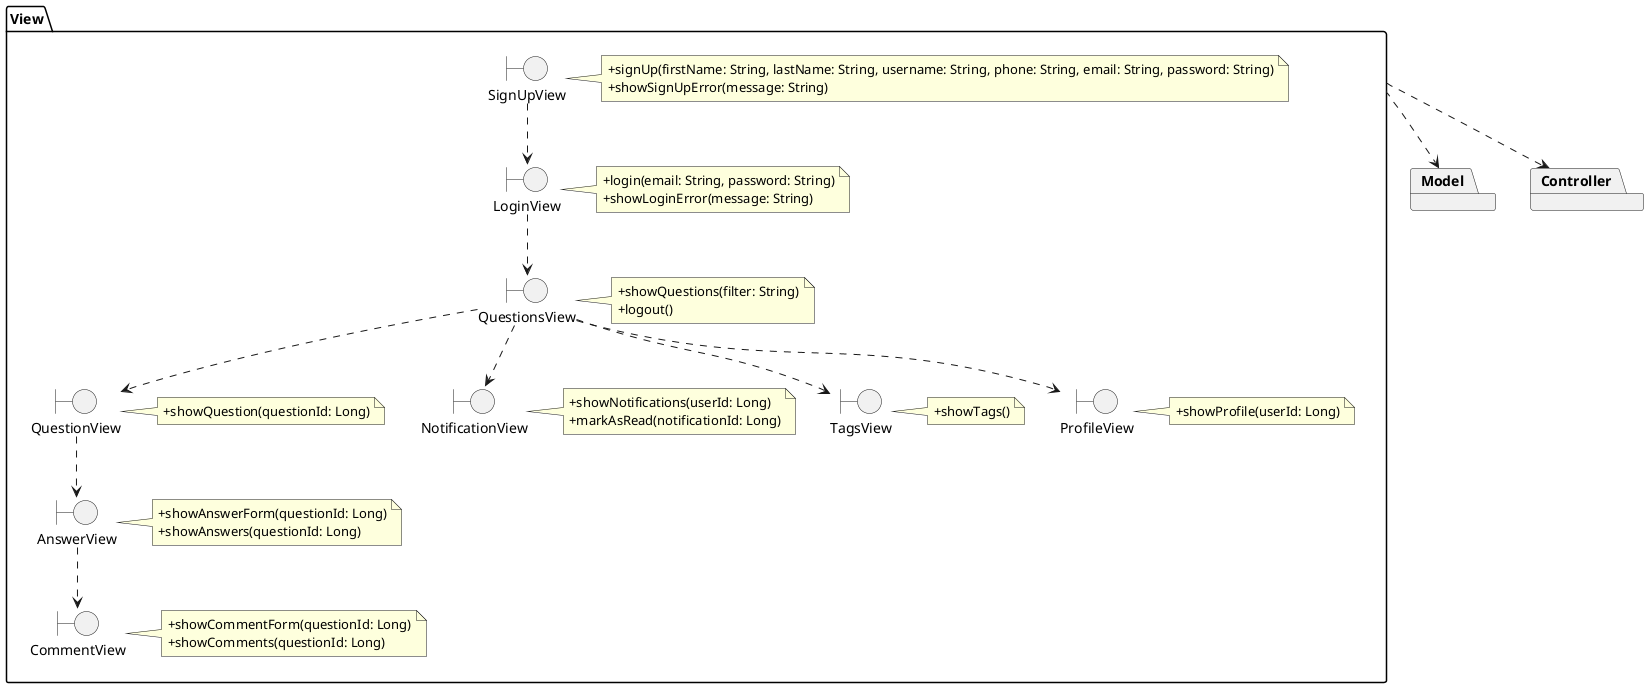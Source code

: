 @startuml

package Model {
}

package Controller {
}

View ..> Controller
View ..> Model

package View {
    boundary SignUpView
        note right of SignUpView
            +signUp(firstName: String, lastName: String, username: String, phone: String, email: String, password: String)
            +showSignUpError(message: String)
        end note

    boundary LoginView
    note right of LoginView
        +login(email: String, password: String)
        +showLoginError(message: String)
    end note

    boundary QuestionsView
    note right of QuestionsView
        +showQuestions(filter: String)
        +logout()
    end note

    boundary QuestionView
    note right of QuestionView
        +showQuestion(questionId: Long)
    end note

    boundary AnswerView
    note right of AnswerView
        +showAnswerForm(questionId: Long)
        +showAnswers(questionId: Long)
    end note

    boundary CommentView
    note right of CommentView
        +showCommentForm(questionId: Long)
        +showComments(questionId: Long)
    end note

    boundary NotificationView
    note right of NotificationView
        +showNotifications(userId: Long)
        +markAsRead(notificationId: Long)
    end note

    boundary TagsView
    note right of TagsView
        +showTags()
    end note

    boundary ProfileView
        note right of ProfileView
            +showProfile(userId: Long)
        end note

    SignUpView ..> LoginView
    LoginView ..> QuestionsView
    QuestionsView ..> QuestionView
    QuestionsView ..> NotificationView
    QuestionsView ..> TagsView
    QuestionsView ..> ProfileView
    QuestionView ..> AnswerView
    AnswerView ..> CommentView
}

@enduml
